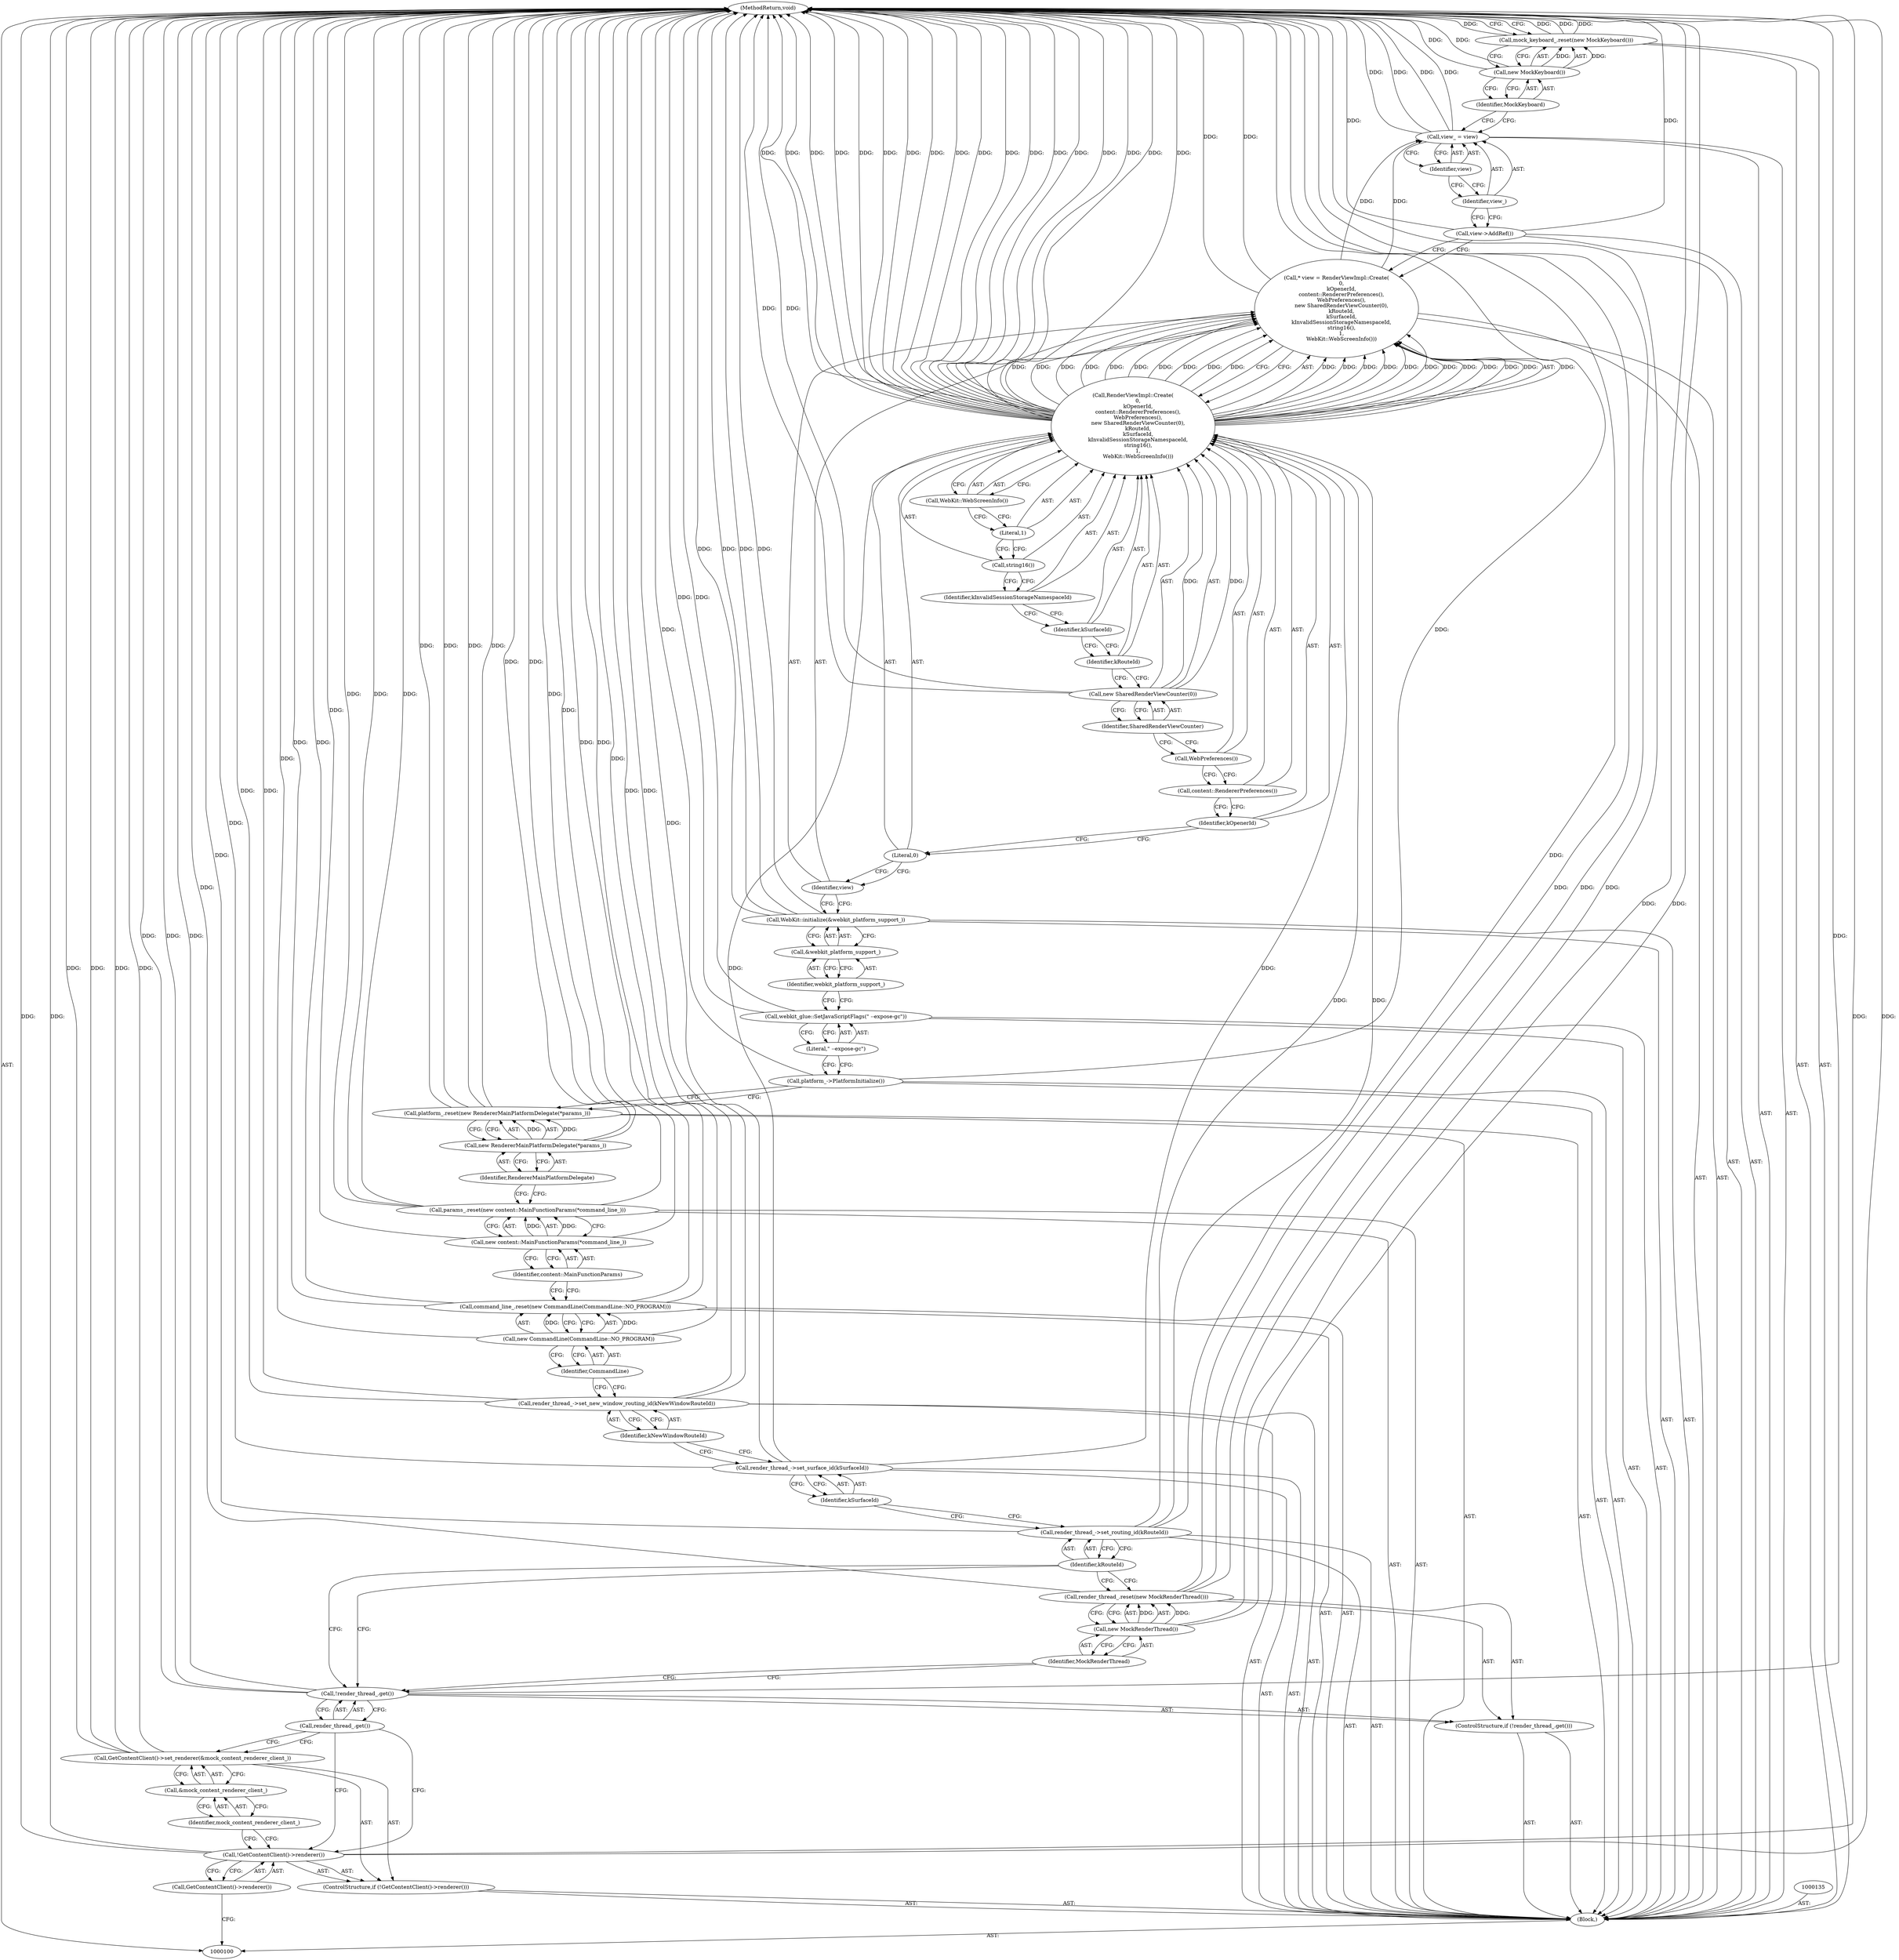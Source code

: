 digraph "0_Chrome_744c2a2d90c3c9a33c818e1ea4b7ccb5010663a0_18" {
"1000158" [label="(MethodReturn,void)"];
"1000101" [label="(Block,)"];
"1000121" [label="(Call,new CommandLine(CommandLine::NO_PROGRAM))"];
"1000122" [label="(Identifier,CommandLine)"];
"1000120" [label="(Call,command_line_.reset(new CommandLine(CommandLine::NO_PROGRAM)))"];
"1000124" [label="(Call,new content::MainFunctionParams(*command_line_))"];
"1000125" [label="(Identifier,content::MainFunctionParams)"];
"1000123" [label="(Call,params_.reset(new content::MainFunctionParams(*command_line_)))"];
"1000127" [label="(Call,new RendererMainPlatformDelegate(*params_))"];
"1000126" [label="(Call,platform_.reset(new RendererMainPlatformDelegate(*params_)))"];
"1000128" [label="(Identifier,RendererMainPlatformDelegate)"];
"1000129" [label="(Call,platform_->PlatformInitialize())"];
"1000130" [label="(Call,webkit_glue::SetJavaScriptFlags(\" --expose-gc\"))"];
"1000131" [label="(Literal,\" --expose-gc\")"];
"1000132" [label="(Call,WebKit::initialize(&webkit_platform_support_))"];
"1000133" [label="(Call,&webkit_platform_support_)"];
"1000134" [label="(Identifier,webkit_platform_support_)"];
"1000102" [label="(ControlStructure,if (!GetContentClient()->renderer()))"];
"1000103" [label="(Call,!GetContentClient()->renderer())"];
"1000104" [label="(Call,GetContentClient()->renderer())"];
"1000136" [label="(Call,* view = RenderViewImpl::Create(\n      0,\n      kOpenerId,\n      content::RendererPreferences(),\n      WebPreferences(),\n      new SharedRenderViewCounter(0),\n      kRouteId,\n      kSurfaceId,\n      kInvalidSessionStorageNamespaceId,\n      string16(),\n      1,\n      WebKit::WebScreenInfo()))"];
"1000137" [label="(Identifier,view)"];
"1000138" [label="(Call,RenderViewImpl::Create(\n      0,\n      kOpenerId,\n      content::RendererPreferences(),\n      WebPreferences(),\n      new SharedRenderViewCounter(0),\n      kRouteId,\n      kSurfaceId,\n      kInvalidSessionStorageNamespaceId,\n      string16(),\n      1,\n      WebKit::WebScreenInfo()))"];
"1000139" [label="(Literal,0)"];
"1000140" [label="(Identifier,kOpenerId)"];
"1000141" [label="(Call,content::RendererPreferences())"];
"1000142" [label="(Call,WebPreferences())"];
"1000144" [label="(Identifier,SharedRenderViewCounter)"];
"1000143" [label="(Call,new SharedRenderViewCounter(0))"];
"1000145" [label="(Identifier,kRouteId)"];
"1000146" [label="(Identifier,kSurfaceId)"];
"1000147" [label="(Identifier,kInvalidSessionStorageNamespaceId)"];
"1000106" [label="(Call,&mock_content_renderer_client_)"];
"1000107" [label="(Identifier,mock_content_renderer_client_)"];
"1000105" [label="(Call,GetContentClient()->set_renderer(&mock_content_renderer_client_))"];
"1000148" [label="(Call,string16())"];
"1000149" [label="(Literal,1)"];
"1000150" [label="(Call,WebKit::WebScreenInfo())"];
"1000151" [label="(Call,view->AddRef())"];
"1000154" [label="(Identifier,view)"];
"1000152" [label="(Call,view_ = view)"];
"1000153" [label="(Identifier,view_)"];
"1000155" [label="(Call,mock_keyboard_.reset(new MockKeyboard()))"];
"1000156" [label="(Call,new MockKeyboard())"];
"1000157" [label="(Identifier,MockKeyboard)"];
"1000108" [label="(ControlStructure,if (!render_thread_.get()))"];
"1000109" [label="(Call,!render_thread_.get())"];
"1000110" [label="(Call,render_thread_.get())"];
"1000112" [label="(Call,new MockRenderThread())"];
"1000113" [label="(Identifier,MockRenderThread)"];
"1000111" [label="(Call,render_thread_.reset(new MockRenderThread()))"];
"1000114" [label="(Call,render_thread_->set_routing_id(kRouteId))"];
"1000115" [label="(Identifier,kRouteId)"];
"1000116" [label="(Call,render_thread_->set_surface_id(kSurfaceId))"];
"1000117" [label="(Identifier,kSurfaceId)"];
"1000118" [label="(Call,render_thread_->set_new_window_routing_id(kNewWindowRouteId))"];
"1000119" [label="(Identifier,kNewWindowRouteId)"];
"1000158" -> "1000100"  [label="AST: "];
"1000158" -> "1000155"  [label="CFG: "];
"1000138" -> "1000158"  [label="DDG: "];
"1000138" -> "1000158"  [label="DDG: "];
"1000138" -> "1000158"  [label="DDG: "];
"1000138" -> "1000158"  [label="DDG: "];
"1000138" -> "1000158"  [label="DDG: "];
"1000138" -> "1000158"  [label="DDG: "];
"1000138" -> "1000158"  [label="DDG: "];
"1000138" -> "1000158"  [label="DDG: "];
"1000138" -> "1000158"  [label="DDG: "];
"1000124" -> "1000158"  [label="DDG: "];
"1000151" -> "1000158"  [label="DDG: "];
"1000156" -> "1000158"  [label="DDG: "];
"1000103" -> "1000158"  [label="DDG: "];
"1000103" -> "1000158"  [label="DDG: "];
"1000105" -> "1000158"  [label="DDG: "];
"1000105" -> "1000158"  [label="DDG: "];
"1000114" -> "1000158"  [label="DDG: "];
"1000120" -> "1000158"  [label="DDG: "];
"1000120" -> "1000158"  [label="DDG: "];
"1000118" -> "1000158"  [label="DDG: "];
"1000118" -> "1000158"  [label="DDG: "];
"1000152" -> "1000158"  [label="DDG: "];
"1000152" -> "1000158"  [label="DDG: "];
"1000123" -> "1000158"  [label="DDG: "];
"1000123" -> "1000158"  [label="DDG: "];
"1000130" -> "1000158"  [label="DDG: "];
"1000126" -> "1000158"  [label="DDG: "];
"1000126" -> "1000158"  [label="DDG: "];
"1000132" -> "1000158"  [label="DDG: "];
"1000132" -> "1000158"  [label="DDG: "];
"1000129" -> "1000158"  [label="DDG: "];
"1000155" -> "1000158"  [label="DDG: "];
"1000155" -> "1000158"  [label="DDG: "];
"1000143" -> "1000158"  [label="DDG: "];
"1000111" -> "1000158"  [label="DDG: "];
"1000111" -> "1000158"  [label="DDG: "];
"1000112" -> "1000158"  [label="DDG: "];
"1000109" -> "1000158"  [label="DDG: "];
"1000109" -> "1000158"  [label="DDG: "];
"1000121" -> "1000158"  [label="DDG: "];
"1000136" -> "1000158"  [label="DDG: "];
"1000127" -> "1000158"  [label="DDG: "];
"1000116" -> "1000158"  [label="DDG: "];
"1000101" -> "1000100"  [label="AST: "];
"1000102" -> "1000101"  [label="AST: "];
"1000108" -> "1000101"  [label="AST: "];
"1000114" -> "1000101"  [label="AST: "];
"1000116" -> "1000101"  [label="AST: "];
"1000118" -> "1000101"  [label="AST: "];
"1000120" -> "1000101"  [label="AST: "];
"1000123" -> "1000101"  [label="AST: "];
"1000126" -> "1000101"  [label="AST: "];
"1000129" -> "1000101"  [label="AST: "];
"1000130" -> "1000101"  [label="AST: "];
"1000132" -> "1000101"  [label="AST: "];
"1000135" -> "1000101"  [label="AST: "];
"1000136" -> "1000101"  [label="AST: "];
"1000151" -> "1000101"  [label="AST: "];
"1000152" -> "1000101"  [label="AST: "];
"1000155" -> "1000101"  [label="AST: "];
"1000121" -> "1000120"  [label="AST: "];
"1000121" -> "1000122"  [label="CFG: "];
"1000122" -> "1000121"  [label="AST: "];
"1000120" -> "1000121"  [label="CFG: "];
"1000121" -> "1000158"  [label="DDG: "];
"1000121" -> "1000120"  [label="DDG: "];
"1000122" -> "1000121"  [label="AST: "];
"1000122" -> "1000118"  [label="CFG: "];
"1000121" -> "1000122"  [label="CFG: "];
"1000120" -> "1000101"  [label="AST: "];
"1000120" -> "1000121"  [label="CFG: "];
"1000121" -> "1000120"  [label="AST: "];
"1000125" -> "1000120"  [label="CFG: "];
"1000120" -> "1000158"  [label="DDG: "];
"1000120" -> "1000158"  [label="DDG: "];
"1000121" -> "1000120"  [label="DDG: "];
"1000124" -> "1000123"  [label="AST: "];
"1000124" -> "1000125"  [label="CFG: "];
"1000125" -> "1000124"  [label="AST: "];
"1000123" -> "1000124"  [label="CFG: "];
"1000124" -> "1000158"  [label="DDG: "];
"1000124" -> "1000123"  [label="DDG: "];
"1000125" -> "1000124"  [label="AST: "];
"1000125" -> "1000120"  [label="CFG: "];
"1000124" -> "1000125"  [label="CFG: "];
"1000123" -> "1000101"  [label="AST: "];
"1000123" -> "1000124"  [label="CFG: "];
"1000124" -> "1000123"  [label="AST: "];
"1000128" -> "1000123"  [label="CFG: "];
"1000123" -> "1000158"  [label="DDG: "];
"1000123" -> "1000158"  [label="DDG: "];
"1000124" -> "1000123"  [label="DDG: "];
"1000127" -> "1000126"  [label="AST: "];
"1000127" -> "1000128"  [label="CFG: "];
"1000128" -> "1000127"  [label="AST: "];
"1000126" -> "1000127"  [label="CFG: "];
"1000127" -> "1000158"  [label="DDG: "];
"1000127" -> "1000126"  [label="DDG: "];
"1000126" -> "1000101"  [label="AST: "];
"1000126" -> "1000127"  [label="CFG: "];
"1000127" -> "1000126"  [label="AST: "];
"1000129" -> "1000126"  [label="CFG: "];
"1000126" -> "1000158"  [label="DDG: "];
"1000126" -> "1000158"  [label="DDG: "];
"1000127" -> "1000126"  [label="DDG: "];
"1000128" -> "1000127"  [label="AST: "];
"1000128" -> "1000123"  [label="CFG: "];
"1000127" -> "1000128"  [label="CFG: "];
"1000129" -> "1000101"  [label="AST: "];
"1000129" -> "1000126"  [label="CFG: "];
"1000131" -> "1000129"  [label="CFG: "];
"1000129" -> "1000158"  [label="DDG: "];
"1000130" -> "1000101"  [label="AST: "];
"1000130" -> "1000131"  [label="CFG: "];
"1000131" -> "1000130"  [label="AST: "];
"1000134" -> "1000130"  [label="CFG: "];
"1000130" -> "1000158"  [label="DDG: "];
"1000131" -> "1000130"  [label="AST: "];
"1000131" -> "1000129"  [label="CFG: "];
"1000130" -> "1000131"  [label="CFG: "];
"1000132" -> "1000101"  [label="AST: "];
"1000132" -> "1000133"  [label="CFG: "];
"1000133" -> "1000132"  [label="AST: "];
"1000137" -> "1000132"  [label="CFG: "];
"1000132" -> "1000158"  [label="DDG: "];
"1000132" -> "1000158"  [label="DDG: "];
"1000133" -> "1000132"  [label="AST: "];
"1000133" -> "1000134"  [label="CFG: "];
"1000134" -> "1000133"  [label="AST: "];
"1000132" -> "1000133"  [label="CFG: "];
"1000134" -> "1000133"  [label="AST: "];
"1000134" -> "1000130"  [label="CFG: "];
"1000133" -> "1000134"  [label="CFG: "];
"1000102" -> "1000101"  [label="AST: "];
"1000103" -> "1000102"  [label="AST: "];
"1000105" -> "1000102"  [label="AST: "];
"1000103" -> "1000102"  [label="AST: "];
"1000103" -> "1000104"  [label="CFG: "];
"1000104" -> "1000103"  [label="AST: "];
"1000107" -> "1000103"  [label="CFG: "];
"1000110" -> "1000103"  [label="CFG: "];
"1000103" -> "1000158"  [label="DDG: "];
"1000103" -> "1000158"  [label="DDG: "];
"1000104" -> "1000103"  [label="AST: "];
"1000104" -> "1000100"  [label="CFG: "];
"1000103" -> "1000104"  [label="CFG: "];
"1000136" -> "1000101"  [label="AST: "];
"1000136" -> "1000138"  [label="CFG: "];
"1000137" -> "1000136"  [label="AST: "];
"1000138" -> "1000136"  [label="AST: "];
"1000151" -> "1000136"  [label="CFG: "];
"1000136" -> "1000158"  [label="DDG: "];
"1000138" -> "1000136"  [label="DDG: "];
"1000138" -> "1000136"  [label="DDG: "];
"1000138" -> "1000136"  [label="DDG: "];
"1000138" -> "1000136"  [label="DDG: "];
"1000138" -> "1000136"  [label="DDG: "];
"1000138" -> "1000136"  [label="DDG: "];
"1000138" -> "1000136"  [label="DDG: "];
"1000138" -> "1000136"  [label="DDG: "];
"1000138" -> "1000136"  [label="DDG: "];
"1000138" -> "1000136"  [label="DDG: "];
"1000138" -> "1000136"  [label="DDG: "];
"1000136" -> "1000152"  [label="DDG: "];
"1000137" -> "1000136"  [label="AST: "];
"1000137" -> "1000132"  [label="CFG: "];
"1000139" -> "1000137"  [label="CFG: "];
"1000138" -> "1000136"  [label="AST: "];
"1000138" -> "1000150"  [label="CFG: "];
"1000139" -> "1000138"  [label="AST: "];
"1000140" -> "1000138"  [label="AST: "];
"1000141" -> "1000138"  [label="AST: "];
"1000142" -> "1000138"  [label="AST: "];
"1000143" -> "1000138"  [label="AST: "];
"1000145" -> "1000138"  [label="AST: "];
"1000146" -> "1000138"  [label="AST: "];
"1000147" -> "1000138"  [label="AST: "];
"1000148" -> "1000138"  [label="AST: "];
"1000149" -> "1000138"  [label="AST: "];
"1000150" -> "1000138"  [label="AST: "];
"1000136" -> "1000138"  [label="CFG: "];
"1000138" -> "1000158"  [label="DDG: "];
"1000138" -> "1000158"  [label="DDG: "];
"1000138" -> "1000158"  [label="DDG: "];
"1000138" -> "1000158"  [label="DDG: "];
"1000138" -> "1000158"  [label="DDG: "];
"1000138" -> "1000158"  [label="DDG: "];
"1000138" -> "1000158"  [label="DDG: "];
"1000138" -> "1000158"  [label="DDG: "];
"1000138" -> "1000158"  [label="DDG: "];
"1000138" -> "1000136"  [label="DDG: "];
"1000138" -> "1000136"  [label="DDG: "];
"1000138" -> "1000136"  [label="DDG: "];
"1000138" -> "1000136"  [label="DDG: "];
"1000138" -> "1000136"  [label="DDG: "];
"1000138" -> "1000136"  [label="DDG: "];
"1000138" -> "1000136"  [label="DDG: "];
"1000138" -> "1000136"  [label="DDG: "];
"1000138" -> "1000136"  [label="DDG: "];
"1000138" -> "1000136"  [label="DDG: "];
"1000138" -> "1000136"  [label="DDG: "];
"1000143" -> "1000138"  [label="DDG: "];
"1000114" -> "1000138"  [label="DDG: "];
"1000116" -> "1000138"  [label="DDG: "];
"1000139" -> "1000138"  [label="AST: "];
"1000139" -> "1000137"  [label="CFG: "];
"1000140" -> "1000139"  [label="CFG: "];
"1000140" -> "1000138"  [label="AST: "];
"1000140" -> "1000139"  [label="CFG: "];
"1000141" -> "1000140"  [label="CFG: "];
"1000141" -> "1000138"  [label="AST: "];
"1000141" -> "1000140"  [label="CFG: "];
"1000142" -> "1000141"  [label="CFG: "];
"1000142" -> "1000138"  [label="AST: "];
"1000142" -> "1000141"  [label="CFG: "];
"1000144" -> "1000142"  [label="CFG: "];
"1000144" -> "1000143"  [label="AST: "];
"1000144" -> "1000142"  [label="CFG: "];
"1000143" -> "1000144"  [label="CFG: "];
"1000143" -> "1000138"  [label="AST: "];
"1000143" -> "1000144"  [label="CFG: "];
"1000144" -> "1000143"  [label="AST: "];
"1000145" -> "1000143"  [label="CFG: "];
"1000143" -> "1000158"  [label="DDG: "];
"1000143" -> "1000138"  [label="DDG: "];
"1000145" -> "1000138"  [label="AST: "];
"1000145" -> "1000143"  [label="CFG: "];
"1000146" -> "1000145"  [label="CFG: "];
"1000146" -> "1000138"  [label="AST: "];
"1000146" -> "1000145"  [label="CFG: "];
"1000147" -> "1000146"  [label="CFG: "];
"1000147" -> "1000138"  [label="AST: "];
"1000147" -> "1000146"  [label="CFG: "];
"1000148" -> "1000147"  [label="CFG: "];
"1000106" -> "1000105"  [label="AST: "];
"1000106" -> "1000107"  [label="CFG: "];
"1000107" -> "1000106"  [label="AST: "];
"1000105" -> "1000106"  [label="CFG: "];
"1000107" -> "1000106"  [label="AST: "];
"1000107" -> "1000103"  [label="CFG: "];
"1000106" -> "1000107"  [label="CFG: "];
"1000105" -> "1000102"  [label="AST: "];
"1000105" -> "1000106"  [label="CFG: "];
"1000106" -> "1000105"  [label="AST: "];
"1000110" -> "1000105"  [label="CFG: "];
"1000105" -> "1000158"  [label="DDG: "];
"1000105" -> "1000158"  [label="DDG: "];
"1000148" -> "1000138"  [label="AST: "];
"1000148" -> "1000147"  [label="CFG: "];
"1000149" -> "1000148"  [label="CFG: "];
"1000149" -> "1000138"  [label="AST: "];
"1000149" -> "1000148"  [label="CFG: "];
"1000150" -> "1000149"  [label="CFG: "];
"1000150" -> "1000138"  [label="AST: "];
"1000150" -> "1000149"  [label="CFG: "];
"1000138" -> "1000150"  [label="CFG: "];
"1000151" -> "1000101"  [label="AST: "];
"1000151" -> "1000136"  [label="CFG: "];
"1000153" -> "1000151"  [label="CFG: "];
"1000151" -> "1000158"  [label="DDG: "];
"1000154" -> "1000152"  [label="AST: "];
"1000154" -> "1000153"  [label="CFG: "];
"1000152" -> "1000154"  [label="CFG: "];
"1000152" -> "1000101"  [label="AST: "];
"1000152" -> "1000154"  [label="CFG: "];
"1000153" -> "1000152"  [label="AST: "];
"1000154" -> "1000152"  [label="AST: "];
"1000157" -> "1000152"  [label="CFG: "];
"1000152" -> "1000158"  [label="DDG: "];
"1000152" -> "1000158"  [label="DDG: "];
"1000136" -> "1000152"  [label="DDG: "];
"1000153" -> "1000152"  [label="AST: "];
"1000153" -> "1000151"  [label="CFG: "];
"1000154" -> "1000153"  [label="CFG: "];
"1000155" -> "1000101"  [label="AST: "];
"1000155" -> "1000156"  [label="CFG: "];
"1000156" -> "1000155"  [label="AST: "];
"1000158" -> "1000155"  [label="CFG: "];
"1000155" -> "1000158"  [label="DDG: "];
"1000155" -> "1000158"  [label="DDG: "];
"1000156" -> "1000155"  [label="DDG: "];
"1000156" -> "1000155"  [label="AST: "];
"1000156" -> "1000157"  [label="CFG: "];
"1000157" -> "1000156"  [label="AST: "];
"1000155" -> "1000156"  [label="CFG: "];
"1000156" -> "1000158"  [label="DDG: "];
"1000156" -> "1000155"  [label="DDG: "];
"1000157" -> "1000156"  [label="AST: "];
"1000157" -> "1000152"  [label="CFG: "];
"1000156" -> "1000157"  [label="CFG: "];
"1000108" -> "1000101"  [label="AST: "];
"1000109" -> "1000108"  [label="AST: "];
"1000111" -> "1000108"  [label="AST: "];
"1000109" -> "1000108"  [label="AST: "];
"1000109" -> "1000110"  [label="CFG: "];
"1000110" -> "1000109"  [label="AST: "];
"1000113" -> "1000109"  [label="CFG: "];
"1000115" -> "1000109"  [label="CFG: "];
"1000109" -> "1000158"  [label="DDG: "];
"1000109" -> "1000158"  [label="DDG: "];
"1000110" -> "1000109"  [label="AST: "];
"1000110" -> "1000105"  [label="CFG: "];
"1000110" -> "1000103"  [label="CFG: "];
"1000109" -> "1000110"  [label="CFG: "];
"1000112" -> "1000111"  [label="AST: "];
"1000112" -> "1000113"  [label="CFG: "];
"1000113" -> "1000112"  [label="AST: "];
"1000111" -> "1000112"  [label="CFG: "];
"1000112" -> "1000158"  [label="DDG: "];
"1000112" -> "1000111"  [label="DDG: "];
"1000113" -> "1000112"  [label="AST: "];
"1000113" -> "1000109"  [label="CFG: "];
"1000112" -> "1000113"  [label="CFG: "];
"1000111" -> "1000108"  [label="AST: "];
"1000111" -> "1000112"  [label="CFG: "];
"1000112" -> "1000111"  [label="AST: "];
"1000115" -> "1000111"  [label="CFG: "];
"1000111" -> "1000158"  [label="DDG: "];
"1000111" -> "1000158"  [label="DDG: "];
"1000112" -> "1000111"  [label="DDG: "];
"1000114" -> "1000101"  [label="AST: "];
"1000114" -> "1000115"  [label="CFG: "];
"1000115" -> "1000114"  [label="AST: "];
"1000117" -> "1000114"  [label="CFG: "];
"1000114" -> "1000158"  [label="DDG: "];
"1000114" -> "1000138"  [label="DDG: "];
"1000115" -> "1000114"  [label="AST: "];
"1000115" -> "1000111"  [label="CFG: "];
"1000115" -> "1000109"  [label="CFG: "];
"1000114" -> "1000115"  [label="CFG: "];
"1000116" -> "1000101"  [label="AST: "];
"1000116" -> "1000117"  [label="CFG: "];
"1000117" -> "1000116"  [label="AST: "];
"1000119" -> "1000116"  [label="CFG: "];
"1000116" -> "1000158"  [label="DDG: "];
"1000116" -> "1000138"  [label="DDG: "];
"1000117" -> "1000116"  [label="AST: "];
"1000117" -> "1000114"  [label="CFG: "];
"1000116" -> "1000117"  [label="CFG: "];
"1000118" -> "1000101"  [label="AST: "];
"1000118" -> "1000119"  [label="CFG: "];
"1000119" -> "1000118"  [label="AST: "];
"1000122" -> "1000118"  [label="CFG: "];
"1000118" -> "1000158"  [label="DDG: "];
"1000118" -> "1000158"  [label="DDG: "];
"1000119" -> "1000118"  [label="AST: "];
"1000119" -> "1000116"  [label="CFG: "];
"1000118" -> "1000119"  [label="CFG: "];
}
